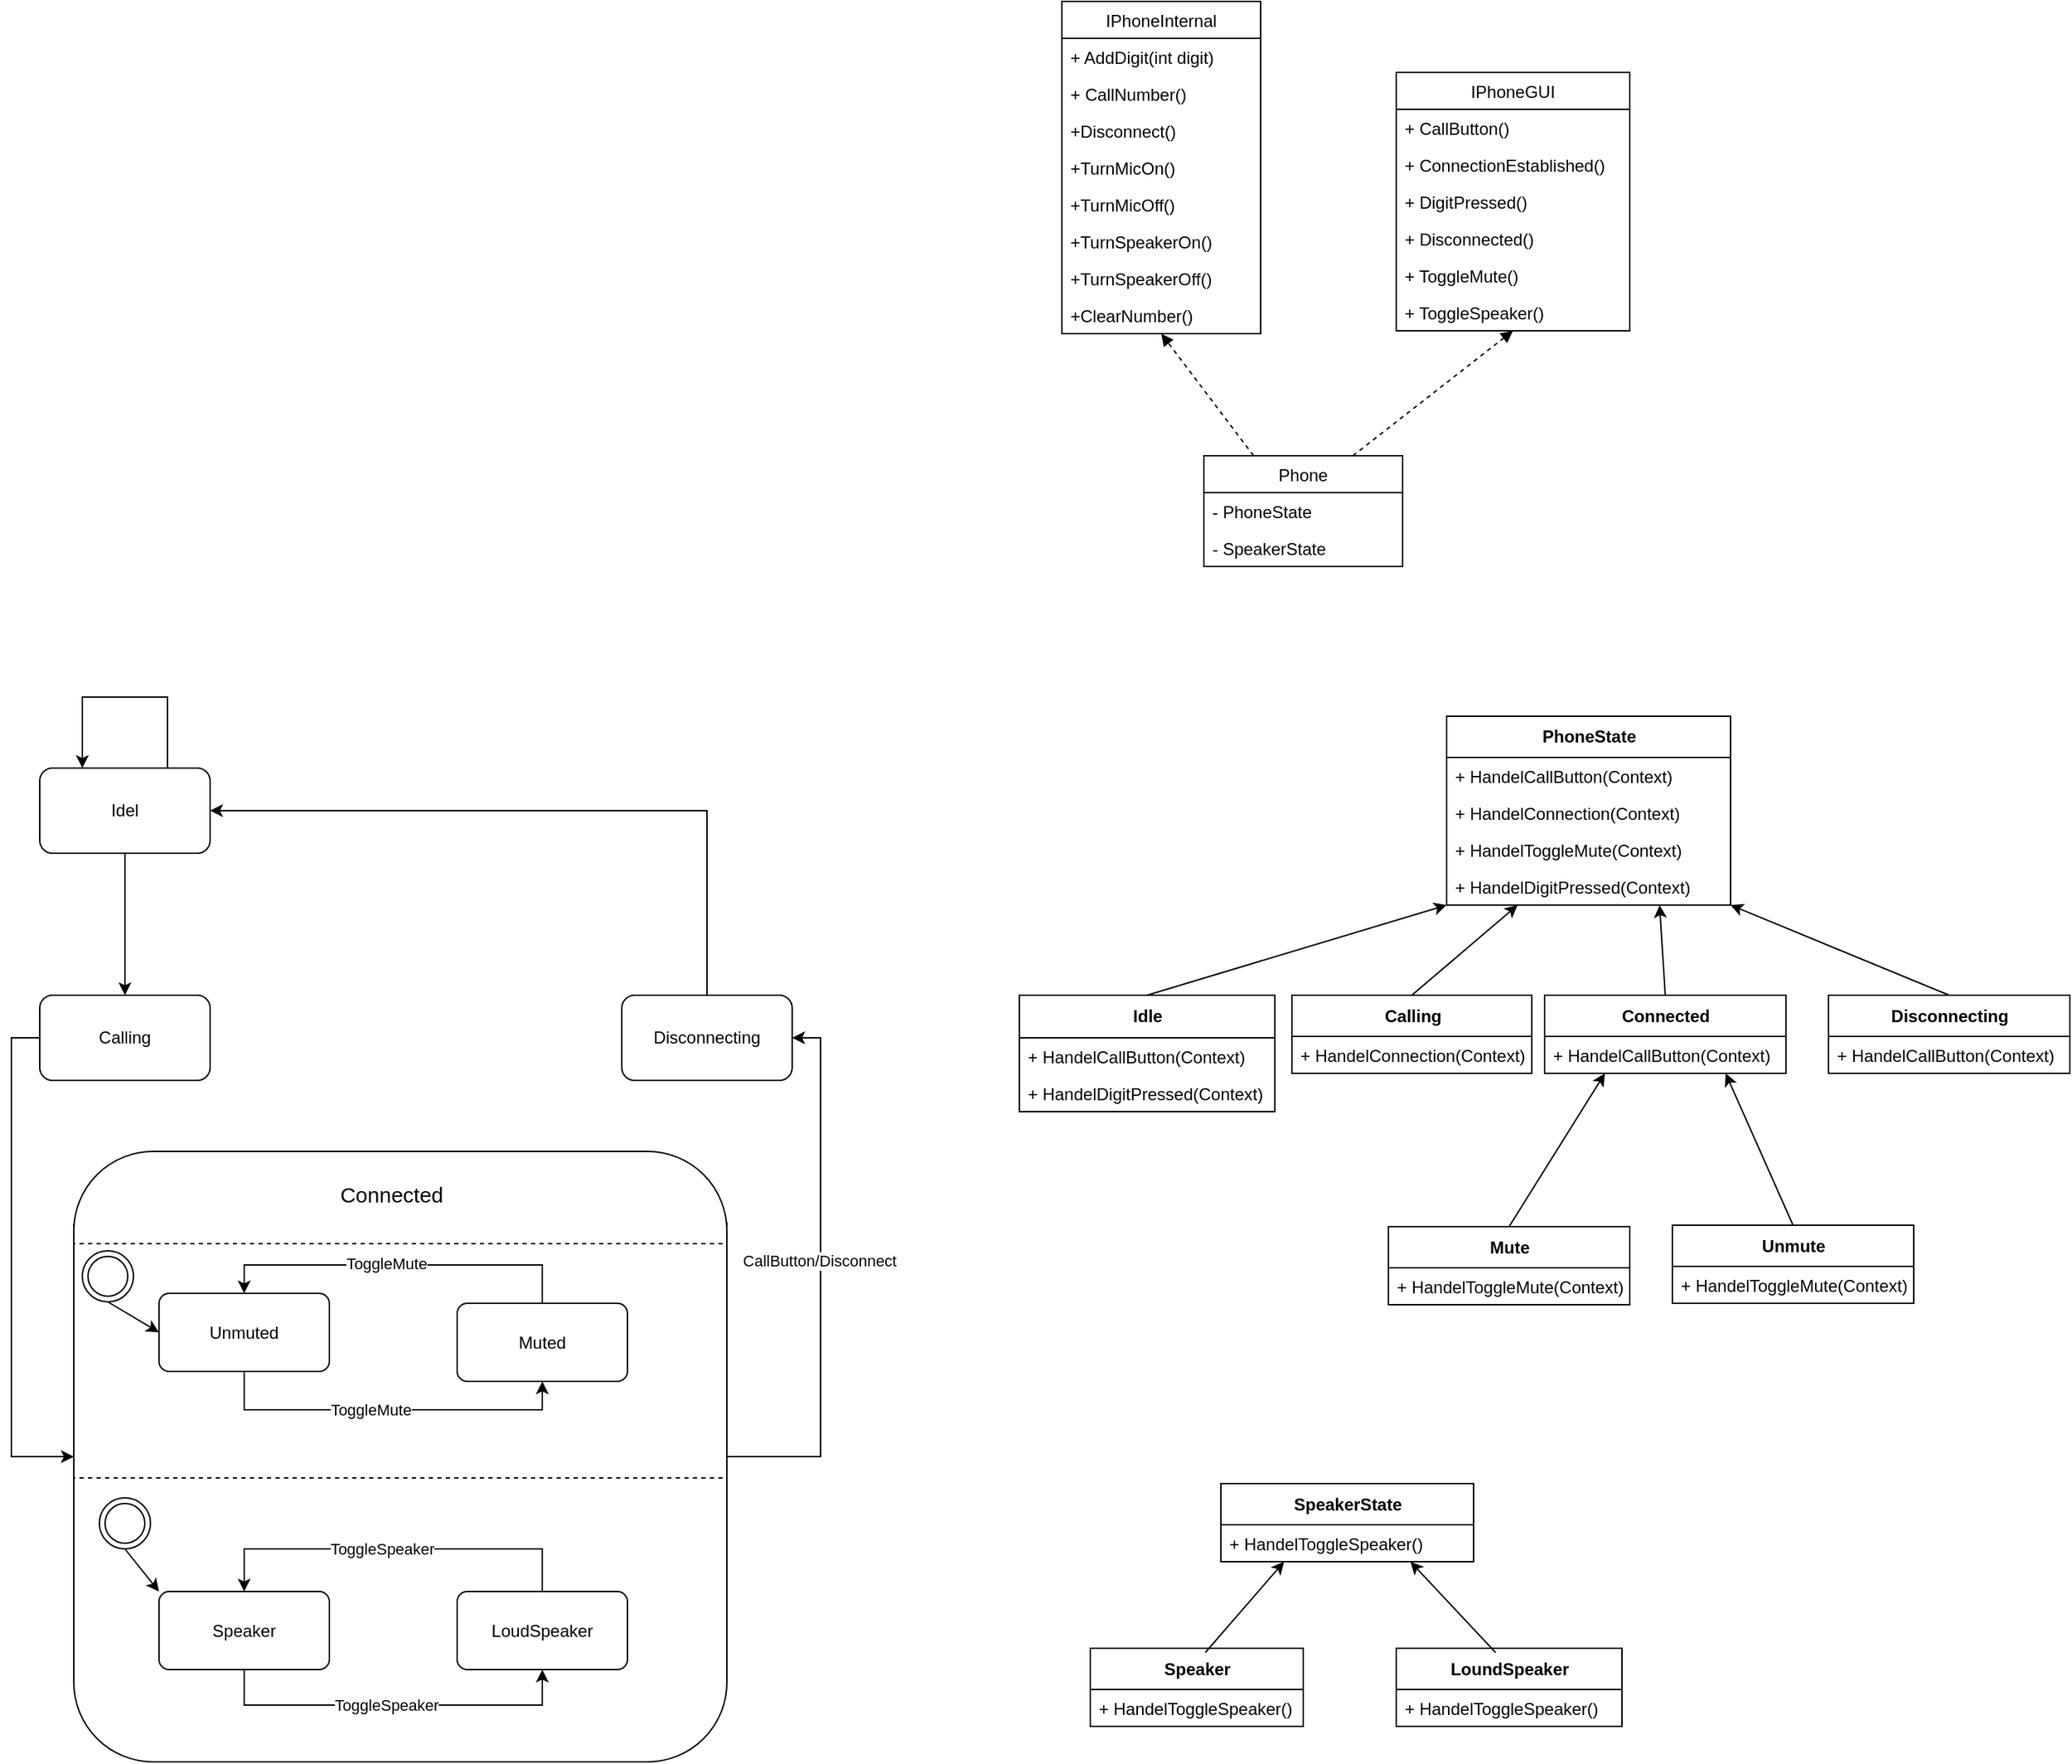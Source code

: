 <mxfile>
    <diagram id="EMzPXY8hiFIMe2JVemdw" name="Page-1">
        <mxGraphModel dx="1391" dy="2098" grid="1" gridSize="10" guides="1" tooltips="1" connect="1" arrows="1" fold="1" page="1" pageScale="1" pageWidth="827" pageHeight="1169" math="0" shadow="0">
            <root>
                <mxCell id="0"/>
                <mxCell id="1" parent="0"/>
                <mxCell id="43" style="edgeStyle=orthogonalEdgeStyle;rounded=0;orthogonalLoop=1;jettySize=auto;html=1;exitX=1;exitY=0.5;exitDx=0;exitDy=0;entryX=1;entryY=0.5;entryDx=0;entryDy=0;endArrow=classic;endFill=1;" parent="1" source="34" target="6" edge="1">
                    <mxGeometry relative="1" as="geometry"/>
                </mxCell>
                <mxCell id="148" value="CallButton/Disconnect" style="edgeLabel;html=1;align=center;verticalAlign=middle;resizable=0;points=[];" parent="43" vertex="1" connectable="0">
                    <mxGeometry x="0.071" y="1" relative="1" as="geometry">
                        <mxPoint as="offset"/>
                    </mxGeometry>
                </mxCell>
                <mxCell id="34" value="" style="rounded=1;whiteSpace=wrap;html=1;arcSize=13;" parent="1" vertex="1">
                    <mxGeometry x="184" y="350" width="460" height="430" as="geometry"/>
                </mxCell>
                <mxCell id="29" style="edgeStyle=orthogonalEdgeStyle;rounded=0;orthogonalLoop=1;jettySize=auto;html=1;exitX=0.5;exitY=1;exitDx=0;exitDy=0;entryX=0.5;entryY=0;entryDx=0;entryDy=0;" parent="1" source="3" target="4" edge="1">
                    <mxGeometry relative="1" as="geometry"/>
                </mxCell>
                <mxCell id="3" value="Idel" style="rounded=1;whiteSpace=wrap;html=1;" parent="1" vertex="1">
                    <mxGeometry x="160" y="80" width="120" height="60" as="geometry"/>
                </mxCell>
                <mxCell id="42" style="edgeStyle=orthogonalEdgeStyle;rounded=0;orthogonalLoop=1;jettySize=auto;html=1;exitX=0;exitY=0.5;exitDx=0;exitDy=0;entryX=0;entryY=0.5;entryDx=0;entryDy=0;endArrow=classic;endFill=1;" parent="1" source="4" target="34" edge="1">
                    <mxGeometry relative="1" as="geometry"/>
                </mxCell>
                <mxCell id="4" value="Calling" style="rounded=1;whiteSpace=wrap;html=1;" parent="1" vertex="1">
                    <mxGeometry x="160" y="240" width="120" height="60" as="geometry"/>
                </mxCell>
                <mxCell id="31" style="edgeStyle=orthogonalEdgeStyle;rounded=0;orthogonalLoop=1;jettySize=auto;html=1;exitX=0.5;exitY=0;exitDx=0;exitDy=0;entryX=1;entryY=0.5;entryDx=0;entryDy=0;" parent="1" source="6" target="3" edge="1">
                    <mxGeometry relative="1" as="geometry"/>
                </mxCell>
                <mxCell id="6" value="Disconnecting" style="rounded=1;whiteSpace=wrap;html=1;" parent="1" vertex="1">
                    <mxGeometry x="570" y="240" width="120" height="60" as="geometry"/>
                </mxCell>
                <mxCell id="15" style="edgeStyle=orthogonalEdgeStyle;rounded=0;orthogonalLoop=1;jettySize=auto;html=1;exitX=0.5;exitY=1;exitDx=0;exitDy=0;entryX=0.5;entryY=1;entryDx=0;entryDy=0;" parent="1" source="7" target="8" edge="1">
                    <mxGeometry relative="1" as="geometry">
                        <mxPoint x="304" y="512" as="sourcePoint"/>
                    </mxGeometry>
                </mxCell>
                <mxCell id="27" value="ToggleMute" style="edgeLabel;html=1;align=center;verticalAlign=middle;resizable=0;points=[];" parent="15" vertex="1" connectable="0">
                    <mxGeometry x="-0.102" relative="1" as="geometry">
                        <mxPoint as="offset"/>
                    </mxGeometry>
                </mxCell>
                <mxCell id="7" value="Unmuted" style="rounded=1;whiteSpace=wrap;html=1;arcSize=13;" parent="1" vertex="1">
                    <mxGeometry x="244" y="450" width="120" height="55" as="geometry"/>
                </mxCell>
                <mxCell id="14" style="edgeStyle=orthogonalEdgeStyle;rounded=0;orthogonalLoop=1;jettySize=auto;html=1;exitX=0.5;exitY=0;exitDx=0;exitDy=0;entryX=0.5;entryY=0;entryDx=0;entryDy=0;" parent="1" source="8" target="7" edge="1">
                    <mxGeometry relative="1" as="geometry"/>
                </mxCell>
                <mxCell id="26" value="ToggleMute" style="edgeLabel;html=1;align=center;verticalAlign=middle;resizable=0;points=[];" parent="14" vertex="1" connectable="0">
                    <mxGeometry x="0.069" y="-1" relative="1" as="geometry">
                        <mxPoint as="offset"/>
                    </mxGeometry>
                </mxCell>
                <mxCell id="8" value="Muted" style="rounded=1;whiteSpace=wrap;html=1;arcSize=13;" parent="1" vertex="1">
                    <mxGeometry x="454" y="457" width="120" height="55" as="geometry"/>
                </mxCell>
                <mxCell id="12" style="edgeStyle=orthogonalEdgeStyle;rounded=0;orthogonalLoop=1;jettySize=auto;html=1;exitX=0.5;exitY=1;exitDx=0;exitDy=0;entryX=0.5;entryY=1;entryDx=0;entryDy=0;" parent="1" source="9" target="10" edge="1">
                    <mxGeometry relative="1" as="geometry">
                        <Array as="points">
                            <mxPoint x="304" y="740"/>
                            <mxPoint x="514" y="740"/>
                        </Array>
                    </mxGeometry>
                </mxCell>
                <mxCell id="33" value="ToggleSpeaker" style="edgeLabel;html=1;align=center;verticalAlign=middle;resizable=0;points=[];" parent="12" vertex="1" connectable="0">
                    <mxGeometry x="-0.183" relative="1" as="geometry">
                        <mxPoint x="18.76" as="offset"/>
                    </mxGeometry>
                </mxCell>
                <mxCell id="9" value="Speaker" style="rounded=1;whiteSpace=wrap;html=1;arcSize=13;" parent="1" vertex="1">
                    <mxGeometry x="244" y="660" width="120" height="55" as="geometry"/>
                </mxCell>
                <mxCell id="13" style="edgeStyle=orthogonalEdgeStyle;rounded=0;orthogonalLoop=1;jettySize=auto;html=1;exitX=0.5;exitY=0;exitDx=0;exitDy=0;entryX=0.5;entryY=0;entryDx=0;entryDy=0;" parent="1" source="10" target="9" edge="1">
                    <mxGeometry relative="1" as="geometry">
                        <Array as="points">
                            <mxPoint x="514" y="630"/>
                            <mxPoint x="304" y="630"/>
                        </Array>
                    </mxGeometry>
                </mxCell>
                <mxCell id="32" value="ToggleSpeaker" style="edgeLabel;html=1;align=center;verticalAlign=middle;resizable=0;points=[];" parent="13" vertex="1" connectable="0">
                    <mxGeometry x="0.064" relative="1" as="geometry">
                        <mxPoint as="offset"/>
                    </mxGeometry>
                </mxCell>
                <mxCell id="10" value="LoudSpeaker" style="rounded=1;whiteSpace=wrap;html=1;arcSize=13;" parent="1" vertex="1">
                    <mxGeometry x="454" y="660" width="120" height="55" as="geometry"/>
                </mxCell>
                <mxCell id="30" style="edgeStyle=orthogonalEdgeStyle;rounded=0;orthogonalLoop=1;jettySize=auto;html=1;exitX=0.75;exitY=0;exitDx=0;exitDy=0;entryX=0.25;entryY=0;entryDx=0;entryDy=0;" parent="1" source="3" target="3" edge="1">
                    <mxGeometry relative="1" as="geometry">
                        <Array as="points">
                            <mxPoint x="250" y="30"/>
                            <mxPoint x="190" y="30"/>
                        </Array>
                    </mxGeometry>
                </mxCell>
                <mxCell id="39" style="edgeStyle=orthogonalEdgeStyle;rounded=0;orthogonalLoop=1;jettySize=auto;html=1;exitX=1;exitY=0.5;exitDx=0;exitDy=0;entryX=0;entryY=0.5;entryDx=0;entryDy=0;endArrow=none;endFill=0;dashed=1;" parent="1" source="34" target="34" edge="1">
                    <mxGeometry relative="1" as="geometry">
                        <Array as="points">
                            <mxPoint x="614" y="580"/>
                            <mxPoint x="614" y="580"/>
                        </Array>
                    </mxGeometry>
                </mxCell>
                <mxCell id="40" style="edgeStyle=orthogonalEdgeStyle;rounded=0;orthogonalLoop=1;jettySize=auto;html=1;exitX=1;exitY=0.5;exitDx=0;exitDy=0;entryX=0;entryY=0.5;entryDx=0;entryDy=0;endArrow=none;endFill=0;dashed=1;" parent="1" edge="1">
                    <mxGeometry relative="1" as="geometry">
                        <mxPoint x="644" y="400" as="sourcePoint"/>
                        <mxPoint x="184" y="400" as="targetPoint"/>
                        <Array as="points">
                            <mxPoint x="614" y="415"/>
                            <mxPoint x="614" y="415"/>
                        </Array>
                    </mxGeometry>
                </mxCell>
                <mxCell id="41" value="&lt;font style=&quot;font-size: 15px&quot;&gt;Connected&lt;/font&gt;" style="text;html=1;strokeColor=none;fillColor=none;align=center;verticalAlign=middle;whiteSpace=wrap;rounded=0;" parent="1" vertex="1">
                    <mxGeometry x="388" y="370" width="40" height="20" as="geometry"/>
                </mxCell>
                <mxCell id="62" value="Speaker" style="swimlane;fontStyle=1;align=center;verticalAlign=middle;childLayout=stackLayout;horizontal=1;startSize=29;horizontalStack=0;resizeParent=1;resizeParentMax=0;resizeLast=0;collapsible=0;marginBottom=0;html=1;" parent="1" vertex="1">
                    <mxGeometry x="900" y="700" width="150" height="55" as="geometry"/>
                </mxCell>
                <mxCell id="122" value="+ HandelToggleSpeaker()" style="text;strokeColor=none;fillColor=none;align=left;verticalAlign=top;spacingLeft=4;spacingRight=4;overflow=hidden;rotatable=0;points=[[0,0.5],[1,0.5]];portConstraint=eastwest;" parent="62" vertex="1">
                    <mxGeometry y="29" width="150" height="26" as="geometry"/>
                </mxCell>
                <mxCell id="65" value="LoundSpeaker" style="swimlane;fontStyle=1;align=center;verticalAlign=middle;childLayout=stackLayout;horizontal=1;startSize=29;horizontalStack=0;resizeParent=1;resizeParentMax=0;resizeLast=0;collapsible=0;marginBottom=0;html=1;" parent="1" vertex="1">
                    <mxGeometry x="1115.5" y="700" width="159" height="55" as="geometry"/>
                </mxCell>
                <mxCell id="123" value="+ HandelToggleSpeaker()" style="text;strokeColor=none;fillColor=none;align=left;verticalAlign=top;spacingLeft=4;spacingRight=4;overflow=hidden;rotatable=0;points=[[0,0.5],[1,0.5]];portConstraint=eastwest;" parent="65" vertex="1">
                    <mxGeometry y="29" width="159" height="26" as="geometry"/>
                </mxCell>
                <mxCell id="74" style="edgeStyle=none;rounded=0;orthogonalLoop=1;jettySize=auto;html=1;exitX=0.5;exitY=0;exitDx=0;exitDy=0;entryX=0.75;entryY=1;entryDx=0;entryDy=0;endArrow=classic;endFill=1;" parent="1" target="73" edge="1">
                    <mxGeometry relative="1" as="geometry">
                        <mxPoint x="1185.5" y="703" as="sourcePoint"/>
                    </mxGeometry>
                </mxCell>
                <mxCell id="73" value="SpeakerState" style="swimlane;fontStyle=1;align=center;verticalAlign=middle;childLayout=stackLayout;horizontal=1;startSize=29;horizontalStack=0;resizeParent=1;resizeParentMax=0;resizeLast=0;collapsible=0;marginBottom=0;html=1;" parent="1" vertex="1">
                    <mxGeometry x="992" y="584" width="178" height="55" as="geometry"/>
                </mxCell>
                <mxCell id="103" value="+ HandelToggleSpeaker()" style="text;strokeColor=none;fillColor=none;align=left;verticalAlign=top;spacingLeft=4;spacingRight=4;overflow=hidden;rotatable=0;points=[[0,0.5],[1,0.5]];portConstraint=eastwest;" parent="73" vertex="1">
                    <mxGeometry y="29" width="178" height="26" as="geometry"/>
                </mxCell>
                <mxCell id="77" style="edgeStyle=none;rounded=0;orthogonalLoop=1;jettySize=auto;html=1;exitX=0.5;exitY=0;exitDx=0;exitDy=0;entryX=0.25;entryY=1;entryDx=0;entryDy=0;endArrow=classic;endFill=1;" parent="1" target="73" edge="1">
                    <mxGeometry relative="1" as="geometry">
                        <mxPoint x="981" y="703" as="sourcePoint"/>
                    </mxGeometry>
                </mxCell>
                <mxCell id="87" style="edgeStyle=none;rounded=0;orthogonalLoop=1;jettySize=auto;html=1;exitX=0.5;exitY=0;exitDx=0;exitDy=0;entryX=0.75;entryY=1;entryDx=0;entryDy=0;endArrow=classic;endFill=1;" parent="1" source="79" target="80" edge="1">
                    <mxGeometry relative="1" as="geometry"/>
                </mxCell>
                <mxCell id="79" value="Connected" style="swimlane;fontStyle=1;align=center;verticalAlign=middle;childLayout=stackLayout;horizontal=1;startSize=29;horizontalStack=0;resizeParent=1;resizeParentMax=0;resizeLast=0;collapsible=0;marginBottom=0;html=1;" parent="1" vertex="1">
                    <mxGeometry x="1220" y="240" width="170" height="55" as="geometry"/>
                </mxCell>
                <mxCell id="107" value="+ HandelCallButton(Context)" style="text;strokeColor=none;fillColor=none;align=left;verticalAlign=top;spacingLeft=4;spacingRight=4;overflow=hidden;rotatable=0;points=[[0,0.5],[1,0.5]];portConstraint=eastwest;" parent="79" vertex="1">
                    <mxGeometry y="29" width="170" height="26" as="geometry"/>
                </mxCell>
                <mxCell id="80" value="PhoneState" style="swimlane;fontStyle=1;align=center;verticalAlign=middle;childLayout=stackLayout;horizontal=1;startSize=29;horizontalStack=0;resizeParent=1;resizeParentMax=0;resizeLast=0;collapsible=0;marginBottom=0;html=1;" parent="1" vertex="1">
                    <mxGeometry x="1151" y="43.5" width="200" height="133" as="geometry"/>
                </mxCell>
                <mxCell id="89" value="+ HandelCallButton(Context)" style="text;strokeColor=none;fillColor=none;align=left;verticalAlign=top;spacingLeft=4;spacingRight=4;overflow=hidden;rotatable=0;points=[[0,0.5],[1,0.5]];portConstraint=eastwest;" parent="80" vertex="1">
                    <mxGeometry y="29" width="200" height="26" as="geometry"/>
                </mxCell>
                <mxCell id="90" value="+ HandelConnection(Context)" style="text;strokeColor=none;fillColor=none;align=left;verticalAlign=top;spacingLeft=4;spacingRight=4;overflow=hidden;rotatable=0;points=[[0,0.5],[1,0.5]];portConstraint=eastwest;" parent="80" vertex="1">
                    <mxGeometry y="55" width="200" height="26" as="geometry"/>
                </mxCell>
                <mxCell id="91" value="+ HandelToggleMute(Context)" style="text;strokeColor=none;fillColor=none;align=left;verticalAlign=top;spacingLeft=4;spacingRight=4;overflow=hidden;rotatable=0;points=[[0,0.5],[1,0.5]];portConstraint=eastwest;" parent="80" vertex="1">
                    <mxGeometry y="81" width="200" height="26" as="geometry"/>
                </mxCell>
                <mxCell id="104" value="+ HandelDigitPressed(Context)" style="text;strokeColor=none;fillColor=none;align=left;verticalAlign=top;spacingLeft=4;spacingRight=4;overflow=hidden;rotatable=0;points=[[0,0.5],[1,0.5]];portConstraint=eastwest;" parent="80" vertex="1">
                    <mxGeometry y="107" width="200" height="26" as="geometry"/>
                </mxCell>
                <mxCell id="88" style="edgeStyle=none;rounded=0;orthogonalLoop=1;jettySize=auto;html=1;exitX=0.5;exitY=0;exitDx=0;exitDy=0;entryX=1;entryY=1;entryDx=0;entryDy=0;endArrow=classic;endFill=1;" parent="1" source="82" target="80" edge="1">
                    <mxGeometry relative="1" as="geometry"/>
                </mxCell>
                <mxCell id="82" value="Disconnecting" style="swimlane;fontStyle=1;align=center;verticalAlign=middle;childLayout=stackLayout;horizontal=1;startSize=29;horizontalStack=0;resizeParent=1;resizeParentMax=0;resizeLast=0;collapsible=0;marginBottom=0;html=1;" parent="1" vertex="1">
                    <mxGeometry x="1420" y="240" width="170" height="55" as="geometry"/>
                </mxCell>
                <mxCell id="111" value="+ HandelCallButton(Context)" style="text;strokeColor=none;fillColor=none;align=left;verticalAlign=top;spacingLeft=4;spacingRight=4;overflow=hidden;rotatable=0;points=[[0,0.5],[1,0.5]];portConstraint=eastwest;" parent="82" vertex="1">
                    <mxGeometry y="29" width="170" height="26" as="geometry"/>
                </mxCell>
                <mxCell id="85" style="edgeStyle=none;rounded=0;orthogonalLoop=1;jettySize=auto;html=1;exitX=0.5;exitY=0;exitDx=0;exitDy=0;entryX=0;entryY=1;entryDx=0;entryDy=0;endArrow=classic;endFill=1;" parent="1" source="83" target="80" edge="1">
                    <mxGeometry relative="1" as="geometry"/>
                </mxCell>
                <mxCell id="83" value="Idle" style="swimlane;fontStyle=1;align=center;verticalAlign=middle;childLayout=stackLayout;horizontal=1;startSize=30;horizontalStack=0;resizeParent=1;resizeParentMax=0;resizeLast=0;collapsible=0;marginBottom=0;html=1;" parent="1" vertex="1">
                    <mxGeometry x="850" y="240" width="180" height="82" as="geometry"/>
                </mxCell>
                <mxCell id="112" value="+ HandelCallButton(Context)" style="text;strokeColor=none;fillColor=none;align=left;verticalAlign=top;spacingLeft=4;spacingRight=4;overflow=hidden;rotatable=0;points=[[0,0.5],[1,0.5]];portConstraint=eastwest;" parent="83" vertex="1">
                    <mxGeometry y="30" width="180" height="26" as="geometry"/>
                </mxCell>
                <mxCell id="105" value="+ HandelDigitPressed(Context)" style="text;strokeColor=none;fillColor=none;align=left;verticalAlign=top;spacingLeft=4;spacingRight=4;overflow=hidden;rotatable=0;points=[[0,0.5],[1,0.5]];portConstraint=eastwest;" parent="83" vertex="1">
                    <mxGeometry y="56" width="180" height="26" as="geometry"/>
                </mxCell>
                <mxCell id="86" style="edgeStyle=none;rounded=0;orthogonalLoop=1;jettySize=auto;html=1;exitX=0.5;exitY=0;exitDx=0;exitDy=0;entryX=0.25;entryY=1;entryDx=0;entryDy=0;endArrow=classic;endFill=1;" parent="1" source="84" target="80" edge="1">
                    <mxGeometry relative="1" as="geometry"/>
                </mxCell>
                <mxCell id="84" value="Calling" style="swimlane;fontStyle=1;align=center;verticalAlign=middle;childLayout=stackLayout;horizontal=1;startSize=29;horizontalStack=0;resizeParent=1;resizeParentMax=0;resizeLast=0;collapsible=0;marginBottom=0;html=1;" parent="1" vertex="1">
                    <mxGeometry x="1042" y="240" width="169" height="55" as="geometry"/>
                </mxCell>
                <mxCell id="106" value="+ HandelConnection(Context)" style="text;strokeColor=none;fillColor=none;align=left;verticalAlign=top;spacingLeft=4;spacingRight=4;overflow=hidden;rotatable=0;points=[[0,0.5],[1,0.5]];portConstraint=eastwest;" parent="84" vertex="1">
                    <mxGeometry y="29" width="169" height="26" as="geometry"/>
                </mxCell>
                <mxCell id="101" style="edgeStyle=none;rounded=0;orthogonalLoop=1;jettySize=auto;html=1;exitX=0.5;exitY=0;exitDx=0;exitDy=0;entryX=0.25;entryY=1;entryDx=0;entryDy=0;endArrow=classic;endFill=1;" parent="1" source="92" target="79" edge="1">
                    <mxGeometry relative="1" as="geometry"/>
                </mxCell>
                <mxCell id="92" value="Mute" style="swimlane;fontStyle=1;align=center;verticalAlign=middle;childLayout=stackLayout;horizontal=1;startSize=29;horizontalStack=0;resizeParent=1;resizeParentMax=0;resizeLast=0;collapsible=0;marginBottom=0;html=1;" parent="1" vertex="1">
                    <mxGeometry x="1110" y="403" width="170" height="55" as="geometry"/>
                </mxCell>
                <mxCell id="108" value="+ HandelToggleMute(Context)" style="text;strokeColor=none;fillColor=none;align=left;verticalAlign=top;spacingLeft=4;spacingRight=4;overflow=hidden;rotatable=0;points=[[0,0.5],[1,0.5]];portConstraint=eastwest;" parent="92" vertex="1">
                    <mxGeometry y="29" width="170" height="26" as="geometry"/>
                </mxCell>
                <mxCell id="102" style="edgeStyle=none;rounded=0;orthogonalLoop=1;jettySize=auto;html=1;exitX=0.5;exitY=0;exitDx=0;exitDy=0;entryX=0.75;entryY=1;entryDx=0;entryDy=0;endArrow=classic;endFill=1;" parent="1" source="93" target="79" edge="1">
                    <mxGeometry relative="1" as="geometry"/>
                </mxCell>
                <mxCell id="93" value="Unmute" style="swimlane;fontStyle=1;align=center;verticalAlign=middle;childLayout=stackLayout;horizontal=1;startSize=29;horizontalStack=0;resizeParent=1;resizeParentMax=0;resizeLast=0;collapsible=0;marginBottom=0;html=1;" parent="1" vertex="1">
                    <mxGeometry x="1310" y="402" width="170" height="55" as="geometry"/>
                </mxCell>
                <mxCell id="109" value="+ HandelToggleMute(Context)" style="text;strokeColor=none;fillColor=none;align=left;verticalAlign=top;spacingLeft=4;spacingRight=4;overflow=hidden;rotatable=0;points=[[0,0.5],[1,0.5]];portConstraint=eastwest;" parent="93" vertex="1">
                    <mxGeometry y="29" width="170" height="26" as="geometry"/>
                </mxCell>
                <mxCell id="98" style="edgeStyle=none;rounded=0;orthogonalLoop=1;jettySize=auto;html=1;exitX=0.5;exitY=1;exitDx=0;exitDy=0;entryX=0;entryY=0.5;entryDx=0;entryDy=0;endArrow=classic;endFill=1;" parent="1" source="96" target="7" edge="1">
                    <mxGeometry relative="1" as="geometry"/>
                </mxCell>
                <mxCell id="96" value="" style="ellipse;shape=doubleEllipse;html=1;dashed=0;whitespace=wrap;aspect=fixed;" parent="1" vertex="1">
                    <mxGeometry x="190" y="420" width="36" height="36" as="geometry"/>
                </mxCell>
                <mxCell id="99" style="edgeStyle=none;rounded=0;orthogonalLoop=1;jettySize=auto;html=1;exitX=0.5;exitY=1;exitDx=0;exitDy=0;endArrow=classic;endFill=1;" parent="1" source="97" edge="1">
                    <mxGeometry relative="1" as="geometry">
                        <mxPoint x="244" y="660" as="targetPoint"/>
                    </mxGeometry>
                </mxCell>
                <mxCell id="97" value="" style="ellipse;shape=doubleEllipse;html=1;dashed=0;whitespace=wrap;aspect=fixed;" parent="1" vertex="1">
                    <mxGeometry x="202" y="594" width="36" height="36" as="geometry"/>
                </mxCell>
                <mxCell id="132" style="edgeStyle=none;rounded=0;orthogonalLoop=1;jettySize=auto;html=1;exitX=0.25;exitY=0;exitDx=0;exitDy=0;endArrow=block;endFill=1;entryX=0.5;entryY=1;entryDx=0;entryDy=0;dashed=1;" parent="1" source="118" target="124" edge="1">
                    <mxGeometry relative="1" as="geometry">
                        <mxPoint x="920" y="-230" as="targetPoint"/>
                    </mxGeometry>
                </mxCell>
                <mxCell id="118" value="Phone" style="swimlane;fontStyle=0;childLayout=stackLayout;horizontal=1;startSize=26;fillColor=none;horizontalStack=0;resizeParent=1;resizeParentMax=0;resizeLast=0;collapsible=1;marginBottom=0;" parent="1" vertex="1">
                    <mxGeometry x="980" y="-140" width="140" height="78" as="geometry"/>
                </mxCell>
                <mxCell id="119" value="- PhoneState" style="text;strokeColor=none;fillColor=none;align=left;verticalAlign=top;spacingLeft=4;spacingRight=4;overflow=hidden;rotatable=0;points=[[0,0.5],[1,0.5]];portConstraint=eastwest;" parent="118" vertex="1">
                    <mxGeometry y="26" width="140" height="26" as="geometry"/>
                </mxCell>
                <mxCell id="120" value="- SpeakerState" style="text;strokeColor=none;fillColor=none;align=left;verticalAlign=top;spacingLeft=4;spacingRight=4;overflow=hidden;rotatable=0;points=[[0,0.5],[1,0.5]];portConstraint=eastwest;" parent="118" vertex="1">
                    <mxGeometry y="52" width="140" height="26" as="geometry"/>
                </mxCell>
                <mxCell id="124" value="IPhoneInternal" style="swimlane;fontStyle=0;childLayout=stackLayout;horizontal=1;startSize=26;fillColor=none;horizontalStack=0;resizeParent=1;resizeParentMax=0;resizeLast=0;collapsible=1;marginBottom=0;" parent="1" vertex="1">
                    <mxGeometry x="880" y="-460" width="140" height="234" as="geometry"/>
                </mxCell>
                <mxCell id="140" value="+ AddDigit(int digit)" style="text;strokeColor=none;fillColor=none;align=left;verticalAlign=top;spacingLeft=4;spacingRight=4;overflow=hidden;rotatable=0;points=[[0,0.5],[1,0.5]];portConstraint=eastwest;" parent="124" vertex="1">
                    <mxGeometry y="26" width="140" height="26" as="geometry"/>
                </mxCell>
                <mxCell id="141" value="+ CallNumber()" style="text;strokeColor=none;fillColor=none;align=left;verticalAlign=top;spacingLeft=4;spacingRight=4;overflow=hidden;rotatable=0;points=[[0,0.5],[1,0.5]];portConstraint=eastwest;" parent="124" vertex="1">
                    <mxGeometry y="52" width="140" height="26" as="geometry"/>
                </mxCell>
                <mxCell id="142" value="+Disconnect()" style="text;strokeColor=none;fillColor=none;align=left;verticalAlign=top;spacingLeft=4;spacingRight=4;overflow=hidden;rotatable=0;points=[[0,0.5],[1,0.5]];portConstraint=eastwest;" parent="124" vertex="1">
                    <mxGeometry y="78" width="140" height="26" as="geometry"/>
                </mxCell>
                <mxCell id="143" value="+TurnMicOn()" style="text;strokeColor=none;fillColor=none;align=left;verticalAlign=top;spacingLeft=4;spacingRight=4;overflow=hidden;rotatable=0;points=[[0,0.5],[1,0.5]];portConstraint=eastwest;" parent="124" vertex="1">
                    <mxGeometry y="104" width="140" height="26" as="geometry"/>
                </mxCell>
                <mxCell id="144" value="+TurnMicOff()" style="text;strokeColor=none;fillColor=none;align=left;verticalAlign=top;spacingLeft=4;spacingRight=4;overflow=hidden;rotatable=0;points=[[0,0.5],[1,0.5]];portConstraint=eastwest;" parent="124" vertex="1">
                    <mxGeometry y="130" width="140" height="26" as="geometry"/>
                </mxCell>
                <mxCell id="146" value="+TurnSpeakerOn()" style="text;strokeColor=none;fillColor=none;align=left;verticalAlign=top;spacingLeft=4;spacingRight=4;overflow=hidden;rotatable=0;points=[[0,0.5],[1,0.5]];portConstraint=eastwest;" parent="124" vertex="1">
                    <mxGeometry y="156" width="140" height="26" as="geometry"/>
                </mxCell>
                <mxCell id="147" value="+TurnSpeakerOff()" style="text;strokeColor=none;fillColor=none;align=left;verticalAlign=top;spacingLeft=4;spacingRight=4;overflow=hidden;rotatable=0;points=[[0,0.5],[1,0.5]];portConstraint=eastwest;" parent="124" vertex="1">
                    <mxGeometry y="182" width="140" height="26" as="geometry"/>
                </mxCell>
                <mxCell id="145" value="+ClearNumber()" style="text;strokeColor=none;fillColor=none;align=left;verticalAlign=top;spacingLeft=4;spacingRight=4;overflow=hidden;rotatable=0;points=[[0,0.5],[1,0.5]];portConstraint=eastwest;" parent="124" vertex="1">
                    <mxGeometry y="208" width="140" height="26" as="geometry"/>
                </mxCell>
                <mxCell id="128" value="IPhoneGUI" style="swimlane;fontStyle=0;childLayout=stackLayout;horizontal=1;startSize=26;fillColor=none;horizontalStack=0;resizeParent=1;resizeParentMax=0;resizeLast=0;collapsible=1;marginBottom=0;" parent="1" vertex="1">
                    <mxGeometry x="1115.5" y="-410" width="164.5" height="182" as="geometry"/>
                </mxCell>
                <mxCell id="136" value="+ CallButton()" style="text;strokeColor=none;fillColor=none;align=left;verticalAlign=top;spacingLeft=4;spacingRight=4;overflow=hidden;rotatable=0;points=[[0,0.5],[1,0.5]];portConstraint=eastwest;" parent="128" vertex="1">
                    <mxGeometry y="26" width="164.5" height="26" as="geometry"/>
                </mxCell>
                <mxCell id="137" value="+ ConnectionEstablished()" style="text;strokeColor=none;fillColor=none;align=left;verticalAlign=top;spacingLeft=4;spacingRight=4;overflow=hidden;rotatable=0;points=[[0,0.5],[1,0.5]];portConstraint=eastwest;" parent="128" vertex="1">
                    <mxGeometry y="52" width="164.5" height="26" as="geometry"/>
                </mxCell>
                <mxCell id="138" value="+ DigitPressed()" style="text;strokeColor=none;fillColor=none;align=left;verticalAlign=top;spacingLeft=4;spacingRight=4;overflow=hidden;rotatable=0;points=[[0,0.5],[1,0.5]];portConstraint=eastwest;" parent="128" vertex="1">
                    <mxGeometry y="78" width="164.5" height="26" as="geometry"/>
                </mxCell>
                <mxCell id="139" value="+ Disconnected()" style="text;strokeColor=none;fillColor=none;align=left;verticalAlign=top;spacingLeft=4;spacingRight=4;overflow=hidden;rotatable=0;points=[[0,0.5],[1,0.5]];portConstraint=eastwest;" parent="128" vertex="1">
                    <mxGeometry y="104" width="164.5" height="26" as="geometry"/>
                </mxCell>
                <mxCell id="135" value="+ ToggleMute()" style="text;strokeColor=none;fillColor=none;align=left;verticalAlign=top;spacingLeft=4;spacingRight=4;overflow=hidden;rotatable=0;points=[[0,0.5],[1,0.5]];portConstraint=eastwest;" parent="128" vertex="1">
                    <mxGeometry y="130" width="164.5" height="26" as="geometry"/>
                </mxCell>
                <mxCell id="134" value="+ ToggleSpeaker()" style="text;strokeColor=none;fillColor=none;align=left;verticalAlign=top;spacingLeft=4;spacingRight=4;overflow=hidden;rotatable=0;points=[[0,0.5],[1,0.5]];portConstraint=eastwest;" parent="128" vertex="1">
                    <mxGeometry y="156" width="164.5" height="26" as="geometry"/>
                </mxCell>
                <mxCell id="133" style="edgeStyle=none;rounded=0;orthogonalLoop=1;jettySize=auto;html=1;exitX=0.75;exitY=0;exitDx=0;exitDy=0;endArrow=block;endFill=1;entryX=0.5;entryY=1;entryDx=0;entryDy=0;dashed=1;" parent="1" source="118" target="128" edge="1">
                    <mxGeometry relative="1" as="geometry">
                        <mxPoint x="960" y="-258" as="targetPoint"/>
                        <mxPoint x="1025" y="-130" as="sourcePoint"/>
                    </mxGeometry>
                </mxCell>
            </root>
        </mxGraphModel>
    </diagram>
</mxfile>